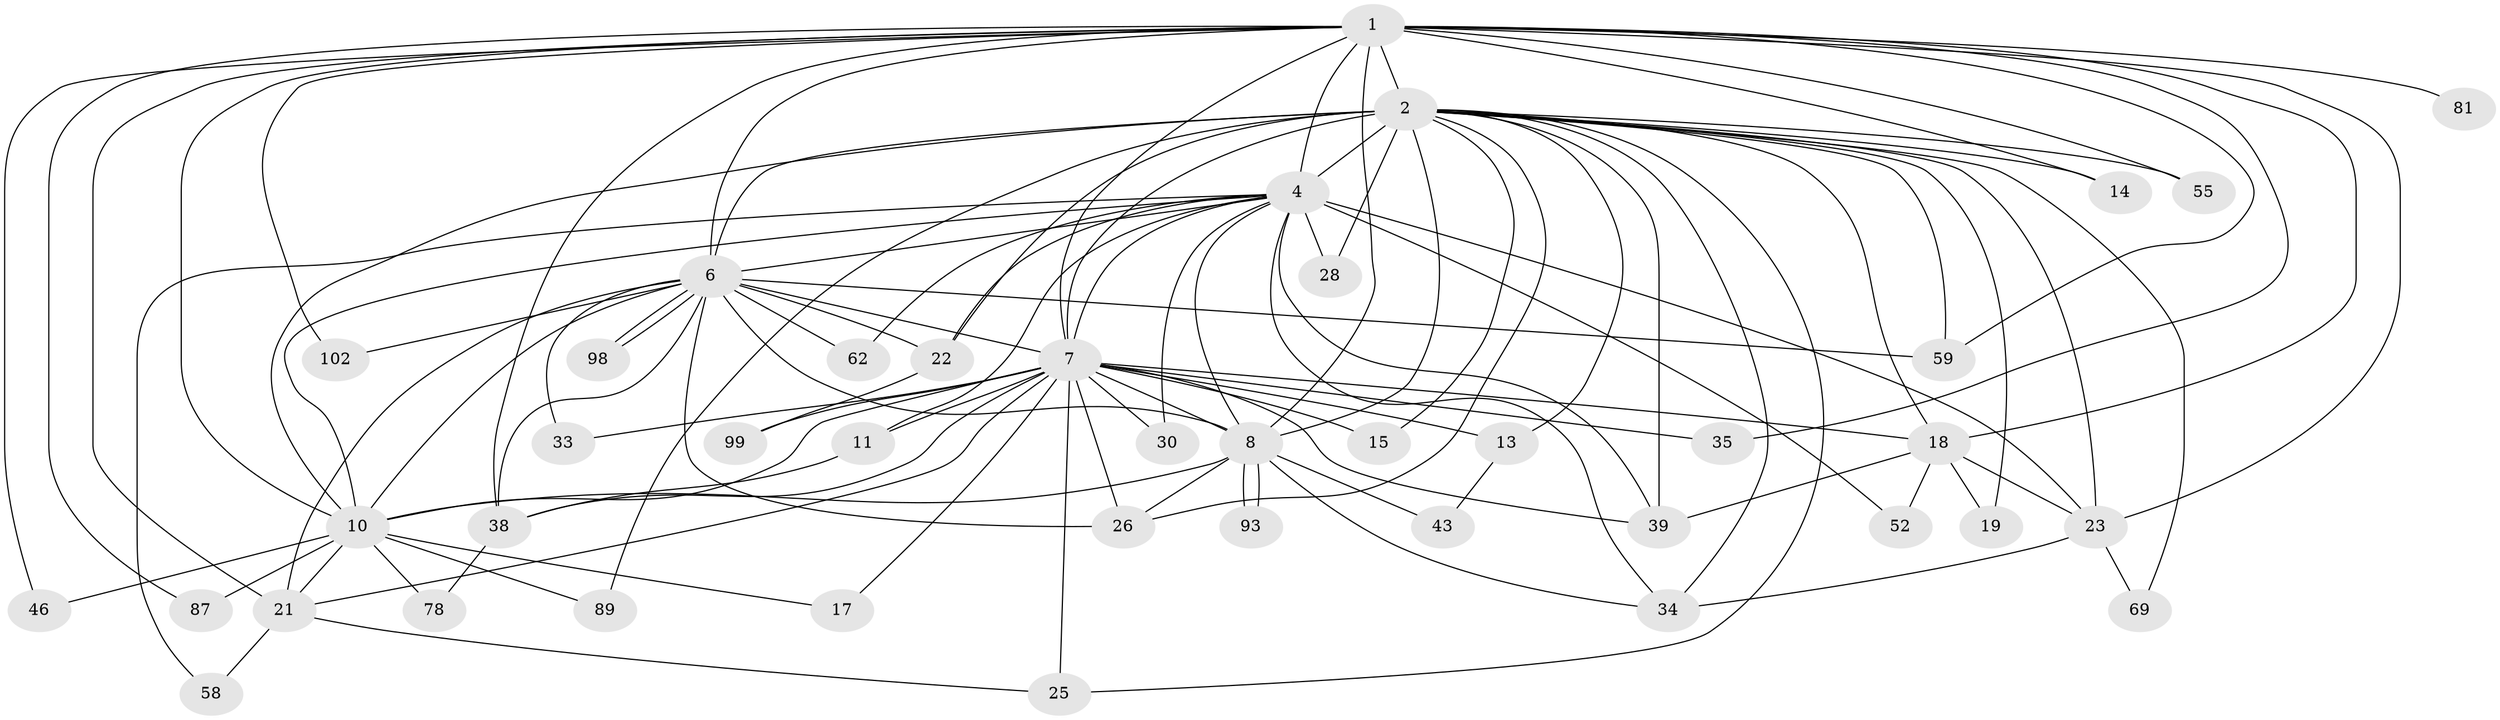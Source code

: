 // original degree distribution, {21: 0.02857142857142857, 25: 0.01904761904761905, 26: 0.009523809523809525, 15: 0.009523809523809525, 16: 0.009523809523809525, 18: 0.009523809523809525, 19: 0.009523809523809525, 3: 0.13333333333333333, 9: 0.009523809523809525, 4: 0.08571428571428572, 2: 0.5904761904761905, 6: 0.02857142857142857, 7: 0.01904761904761905, 5: 0.0380952380952381}
// Generated by graph-tools (version 1.1) at 2025/17/03/04/25 18:17:25]
// undirected, 42 vertices, 106 edges
graph export_dot {
graph [start="1"]
  node [color=gray90,style=filled];
  1 [super="+5"];
  2 [super="+24+40+88+49+70+3"];
  4 [super="+56+71+94+80"];
  6 [super="+48"];
  7 [super="+54+85+12+72"];
  8;
  10 [super="+31"];
  11;
  13;
  14;
  15;
  17;
  18 [super="+105+36"];
  19;
  21 [super="+47"];
  22;
  23 [super="+29+45"];
  25;
  26 [super="+50+27"];
  28;
  30;
  33;
  34;
  35;
  38 [super="+41+97"];
  39 [super="+53+77"];
  43;
  46;
  52;
  55;
  58;
  59 [super="+95+63"];
  62;
  69;
  78;
  81;
  87;
  89;
  93;
  98;
  99;
  102;
  1 -- 2 [weight=8];
  1 -- 4 [weight=3];
  1 -- 6 [weight=2];
  1 -- 7 [weight=3];
  1 -- 8 [weight=2];
  1 -- 10 [weight=2];
  1 -- 14;
  1 -- 18;
  1 -- 21;
  1 -- 23;
  1 -- 46;
  1 -- 81 [weight=2];
  1 -- 87;
  1 -- 38;
  1 -- 35;
  1 -- 102;
  1 -- 55;
  1 -- 59 [weight=2];
  2 -- 4 [weight=8];
  2 -- 6 [weight=5];
  2 -- 7 [weight=9];
  2 -- 8 [weight=4];
  2 -- 10 [weight=3];
  2 -- 14;
  2 -- 15;
  2 -- 18 [weight=6];
  2 -- 25;
  2 -- 26;
  2 -- 39 [weight=2];
  2 -- 69;
  2 -- 13;
  2 -- 19;
  2 -- 22;
  2 -- 23 [weight=2];
  2 -- 89;
  2 -- 28;
  2 -- 34;
  2 -- 55;
  2 -- 59;
  4 -- 6 [weight=2];
  4 -- 7;
  4 -- 8;
  4 -- 10;
  4 -- 11;
  4 -- 22;
  4 -- 28;
  4 -- 30;
  4 -- 52;
  4 -- 58;
  4 -- 62;
  4 -- 39;
  4 -- 34;
  4 -- 23;
  6 -- 7 [weight=2];
  6 -- 8 [weight=2];
  6 -- 10 [weight=2];
  6 -- 21 [weight=3];
  6 -- 22;
  6 -- 26 [weight=2];
  6 -- 33;
  6 -- 62;
  6 -- 98;
  6 -- 98;
  6 -- 102;
  6 -- 38;
  6 -- 59;
  7 -- 8;
  7 -- 10 [weight=3];
  7 -- 11;
  7 -- 13 [weight=2];
  7 -- 17;
  7 -- 38;
  7 -- 39;
  7 -- 21;
  7 -- 26 [weight=2];
  7 -- 33;
  7 -- 99;
  7 -- 35;
  7 -- 15;
  7 -- 25;
  7 -- 30;
  7 -- 18;
  8 -- 10;
  8 -- 26;
  8 -- 34;
  8 -- 43;
  8 -- 93;
  8 -- 93;
  10 -- 17;
  10 -- 46;
  10 -- 78;
  10 -- 87;
  10 -- 89;
  10 -- 21 [weight=2];
  11 -- 38;
  13 -- 43;
  18 -- 52;
  18 -- 39 [weight=3];
  18 -- 19;
  18 -- 23;
  21 -- 25;
  21 -- 58;
  22 -- 99;
  23 -- 69;
  23 -- 34;
  38 -- 78;
}
